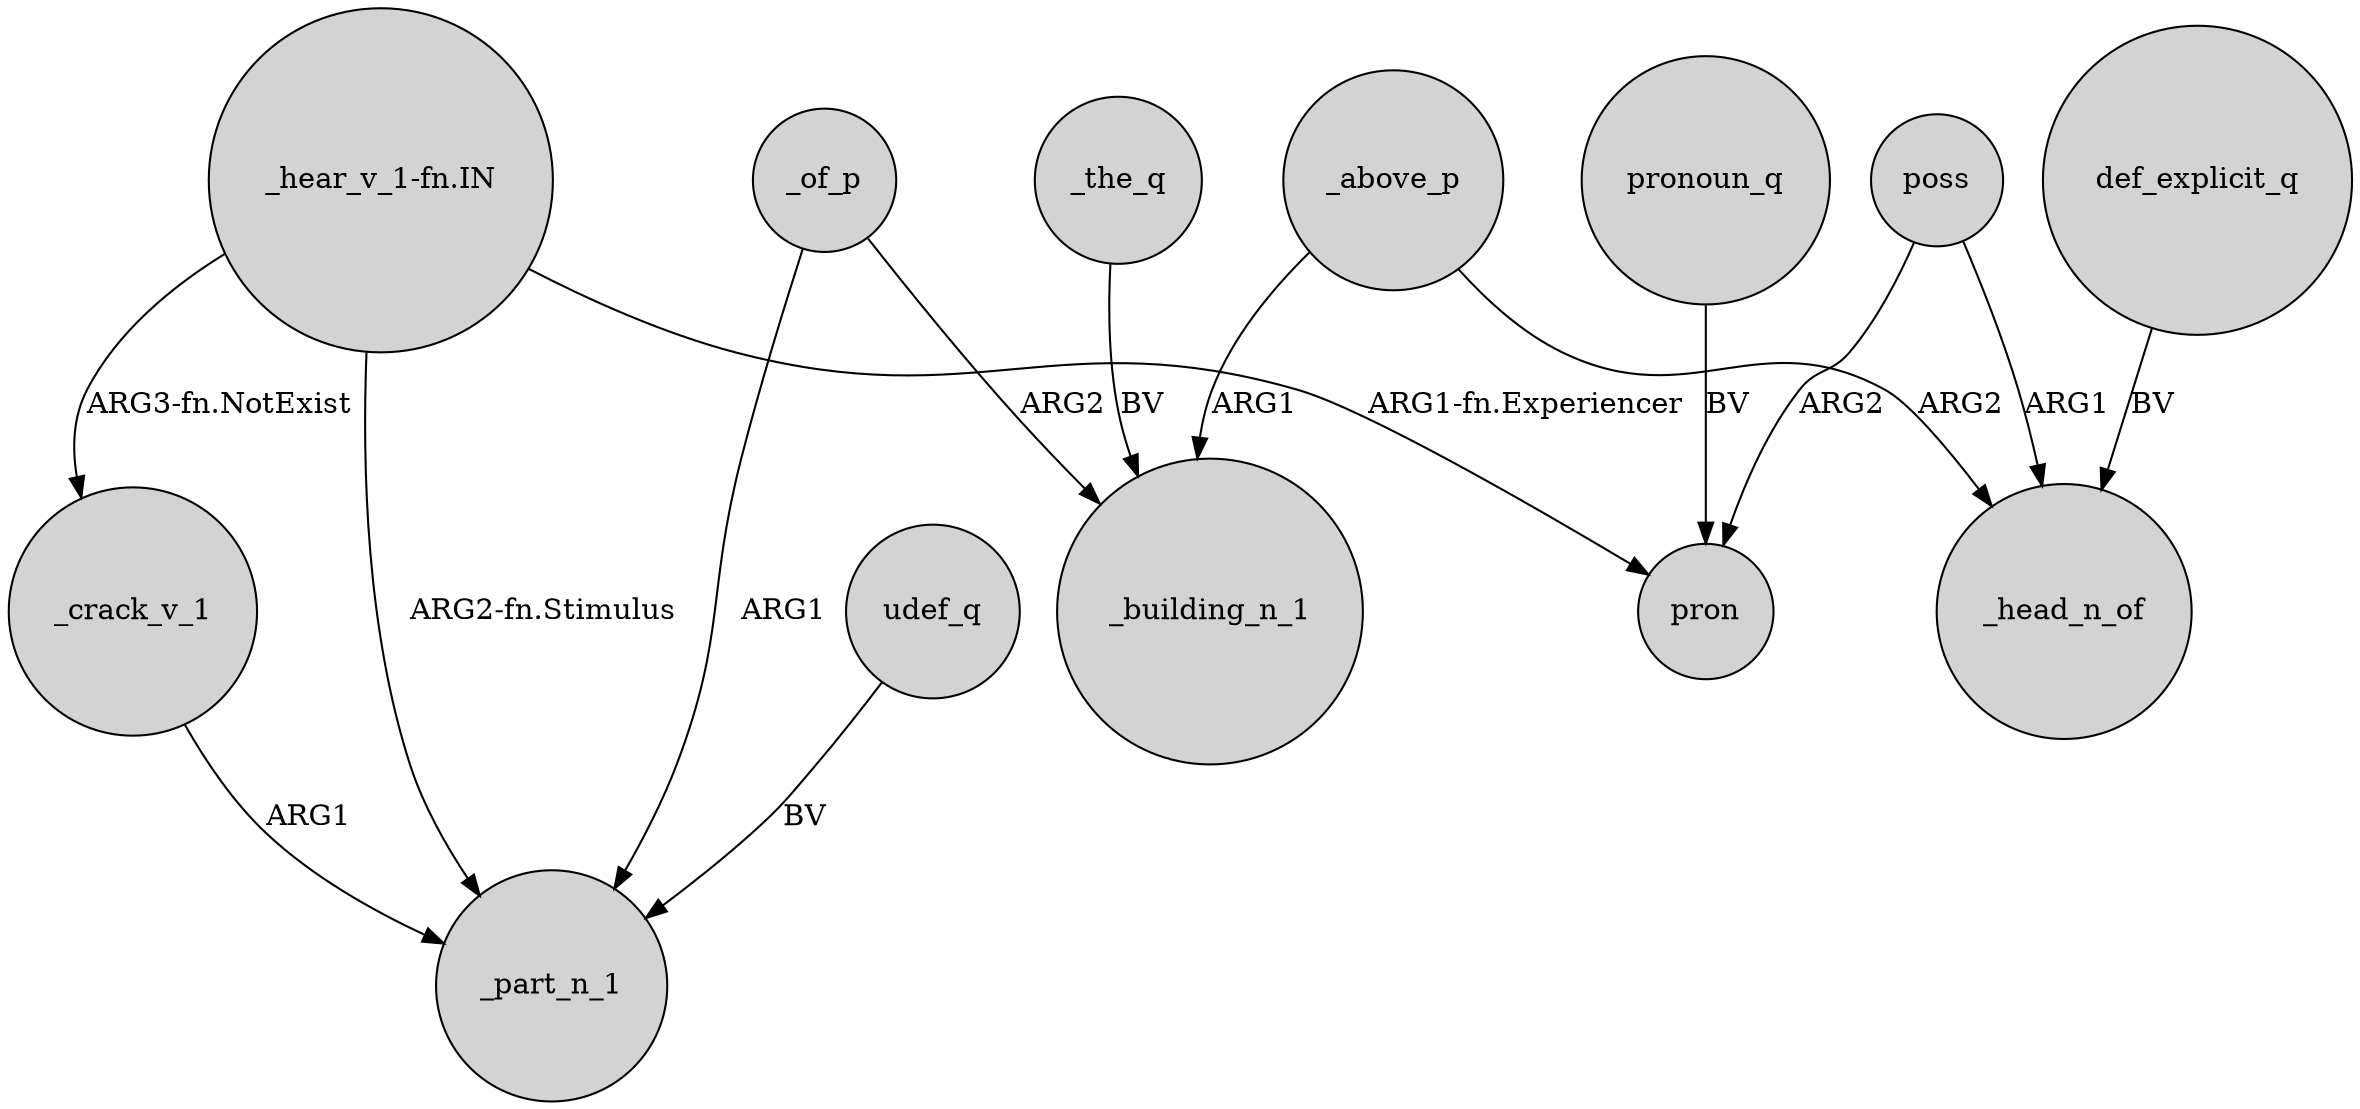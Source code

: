digraph {
	node [shape=circle style=filled]
	"_hear_v_1-fn.IN" -> _crack_v_1 [label="ARG3-fn.NotExist"]
	def_explicit_q -> _head_n_of [label=BV]
	_the_q -> _building_n_1 [label=BV]
	_above_p -> _building_n_1 [label=ARG1]
	poss -> _head_n_of [label=ARG1]
	_above_p -> _head_n_of [label=ARG2]
	pronoun_q -> pron [label=BV]
	poss -> pron [label=ARG2]
	_of_p -> _part_n_1 [label=ARG1]
	_of_p -> _building_n_1 [label=ARG2]
	"_hear_v_1-fn.IN" -> pron [label="ARG1-fn.Experiencer"]
	"_hear_v_1-fn.IN" -> _part_n_1 [label="ARG2-fn.Stimulus"]
	_crack_v_1 -> _part_n_1 [label=ARG1]
	udef_q -> _part_n_1 [label=BV]
}
